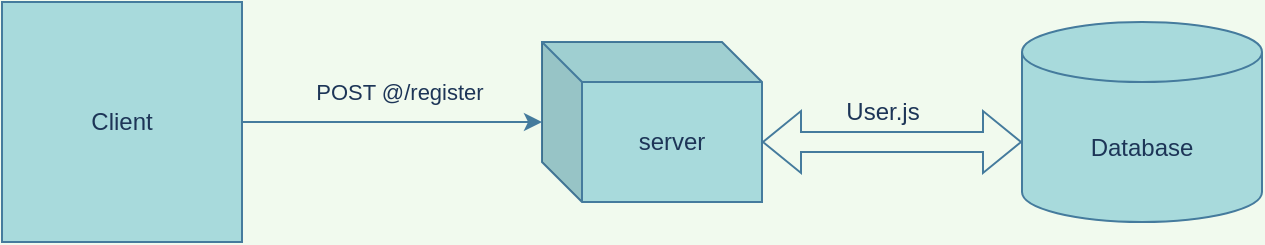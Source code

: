 <mxfile version="20.0.3" type="github">
  <diagram id="C5RBs43oDa-KdzZeNtuy" name="Page-1">
    <mxGraphModel dx="946" dy="589" grid="1" gridSize="10" guides="1" tooltips="1" connect="1" arrows="1" fold="1" page="1" pageScale="1" pageWidth="827" pageHeight="1169" background="#F1FAEE" math="0" shadow="0">
      <root>
        <mxCell id="WIyWlLk6GJQsqaUBKTNV-0" />
        <mxCell id="WIyWlLk6GJQsqaUBKTNV-1" parent="WIyWlLk6GJQsqaUBKTNV-0" />
        <mxCell id="N-ZMgvP7OQYQDntjSgQZ-0" value="Database" style="shape=cylinder3;whiteSpace=wrap;html=1;boundedLbl=1;backgroundOutline=1;size=15;fillColor=#A8DADC;strokeColor=#457B9D;fontColor=#1D3557;" vertex="1" parent="WIyWlLk6GJQsqaUBKTNV-1">
          <mxGeometry x="590" y="240" width="120" height="100" as="geometry" />
        </mxCell>
        <mxCell id="N-ZMgvP7OQYQDntjSgQZ-1" value="server" style="shape=cube;whiteSpace=wrap;html=1;boundedLbl=1;backgroundOutline=1;darkOpacity=0.05;darkOpacity2=0.1;fillColor=#A8DADC;fontColor=#1D3557;strokeColor=#457B9D;" vertex="1" parent="WIyWlLk6GJQsqaUBKTNV-1">
          <mxGeometry x="350" y="250" width="110" height="80" as="geometry" />
        </mxCell>
        <mxCell id="N-ZMgvP7OQYQDntjSgQZ-5" value="User.js" style="text;html=1;align=center;verticalAlign=middle;resizable=0;points=[];autosize=1;strokeColor=none;fillColor=none;fontColor=#1D3557;" vertex="1" parent="WIyWlLk6GJQsqaUBKTNV-1">
          <mxGeometry x="490" y="270" width="60" height="30" as="geometry" />
        </mxCell>
        <mxCell id="N-ZMgvP7OQYQDntjSgQZ-8" style="edgeStyle=orthogonalEdgeStyle;rounded=0;orthogonalLoop=1;jettySize=auto;html=1;labelBackgroundColor=#F1FAEE;strokeColor=#457B9D;fontColor=#1D3557;" edge="1" parent="WIyWlLk6GJQsqaUBKTNV-1" source="N-ZMgvP7OQYQDntjSgQZ-6" target="N-ZMgvP7OQYQDntjSgQZ-1">
          <mxGeometry relative="1" as="geometry" />
        </mxCell>
        <mxCell id="N-ZMgvP7OQYQDntjSgQZ-9" value="POST @/register&amp;nbsp;" style="edgeLabel;html=1;align=center;verticalAlign=middle;resizable=0;points=[];labelBackgroundColor=#F1FAEE;fontColor=#1D3557;" vertex="1" connectable="0" parent="N-ZMgvP7OQYQDntjSgQZ-8">
          <mxGeometry x="0.32" y="3" relative="1" as="geometry">
            <mxPoint x="-19" y="-12" as="offset" />
          </mxGeometry>
        </mxCell>
        <mxCell id="N-ZMgvP7OQYQDntjSgQZ-6" value="Client" style="whiteSpace=wrap;html=1;aspect=fixed;fillColor=#A8DADC;strokeColor=#457B9D;fontColor=#1D3557;" vertex="1" parent="WIyWlLk6GJQsqaUBKTNV-1">
          <mxGeometry x="80" y="230" width="120" height="120" as="geometry" />
        </mxCell>
        <mxCell id="N-ZMgvP7OQYQDntjSgQZ-10" value="" style="shape=flexArrow;endArrow=classic;startArrow=classic;html=1;rounded=0;labelBackgroundColor=#F1FAEE;strokeColor=#457B9D;fontColor=#1D3557;" edge="1" parent="WIyWlLk6GJQsqaUBKTNV-1">
          <mxGeometry width="100" height="100" relative="1" as="geometry">
            <mxPoint x="460" y="300" as="sourcePoint" />
            <mxPoint x="590" y="300" as="targetPoint" />
          </mxGeometry>
        </mxCell>
      </root>
    </mxGraphModel>
  </diagram>
</mxfile>

